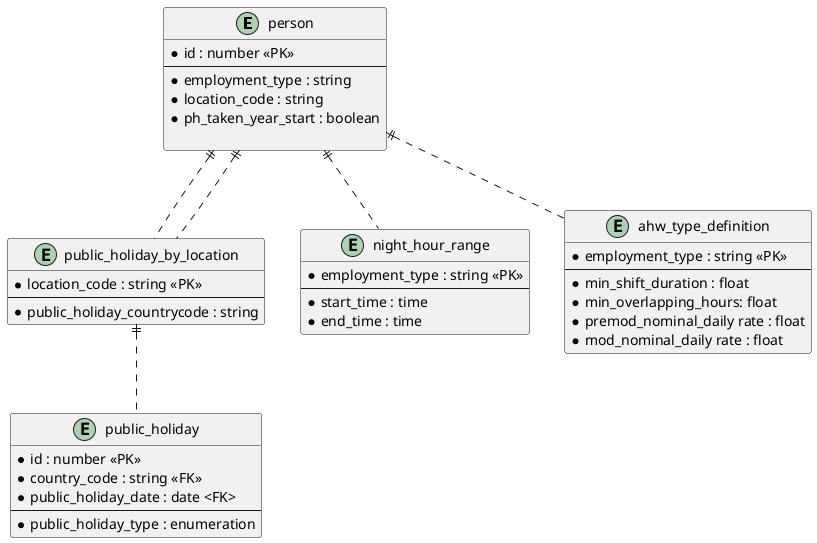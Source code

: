@startuml

entity person {
  * id : number <<PK>>
  --
  * employment_type : string
  * location_code : string
  * ph_taken_year_start : boolean
  
}

entity public_holiday_by_location {
  * location_code : string <<PK>>
  --
  * public_holiday_countrycode : string
}

person ||.. public_holiday_by_location

entity public_holiday {
  * id : number <<PK>>
  * country_code : string <<FK>>
  * public_holiday_date : date <FK>
  --
  * public_holiday_type : enumeration
}

person ||.. public_holiday_by_location
public_holiday_by_location ||.. public_holiday

entity night_hour_range {
  * employment_type : string <<PK>>
  --
  * start_time : time
  * end_time : time
}

person ||.. night_hour_range

entity ahw_type_definition {
  * employment_type : string <<PK>>
  --
  * min_shift_duration : float
  * min_overlapping_hours: float
  * premod_nominal_daily rate : float
  * mod_nominal_daily rate : float
}


person ||.. ahw_type_definition

@enduml
